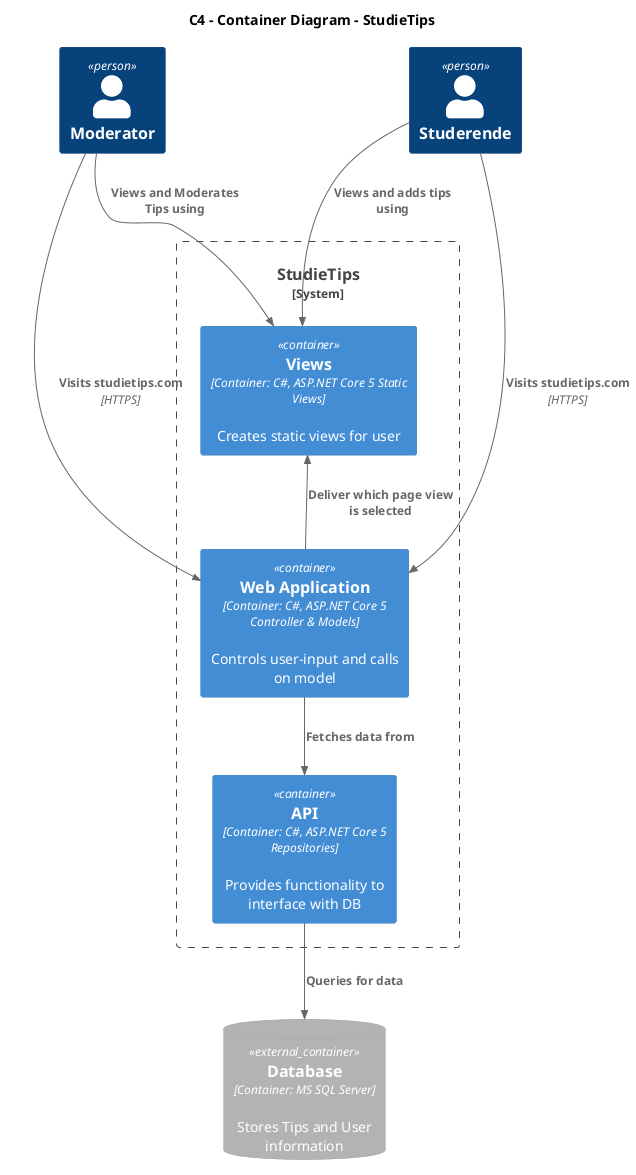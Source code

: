 @startuml Container Diagram
!include <C4/C4_Container>

'skinparam linetype polyline

'left to right direction
title C4 - Container Diagram - StudieTips


Person(Moderator, "Moderator")
Person(User, "Studerende")

System_Boundary(c1, "StudieTips") {
    Container(Views, "Views", "Container: C#, ASP.NET Core 5 Static Views", "Creates static views for user")
    Container(WebApplication, "Web Application", "Container: C#, ASP.NET Core 5 Controller & Models", "Controls user-input and calls on model")
    Container(API, "API", "Container: C#, ASP.NET Core 5 Repositories", "Provides functionality to interface with DB")
}
ContainerDb_Ext(Database, "Database","Container: MS SQL Server","Stores Tips and User information")

Lay_D(User,c1)
Lay_D(Moderator,c1)
Lay_R(Views,WebApplication)
'Lay_D(Moderator,WebApplication)

Rel(User,Views, "Views and adds tips using")
Rel(Moderator, Views, "Views and Moderates Tips using")


Rel(User,WebApplication, "Visits studietips.com", "HTTPS")
Rel(Moderator, WebApplication, "Visits studietips.com", "HTTPS")

Rel(WebApplication,Views, "Deliver which page view is selected")

Rel(WebApplication,API, "Fetches data from")

Rel(API,Database, "Queries for data")



@enduml